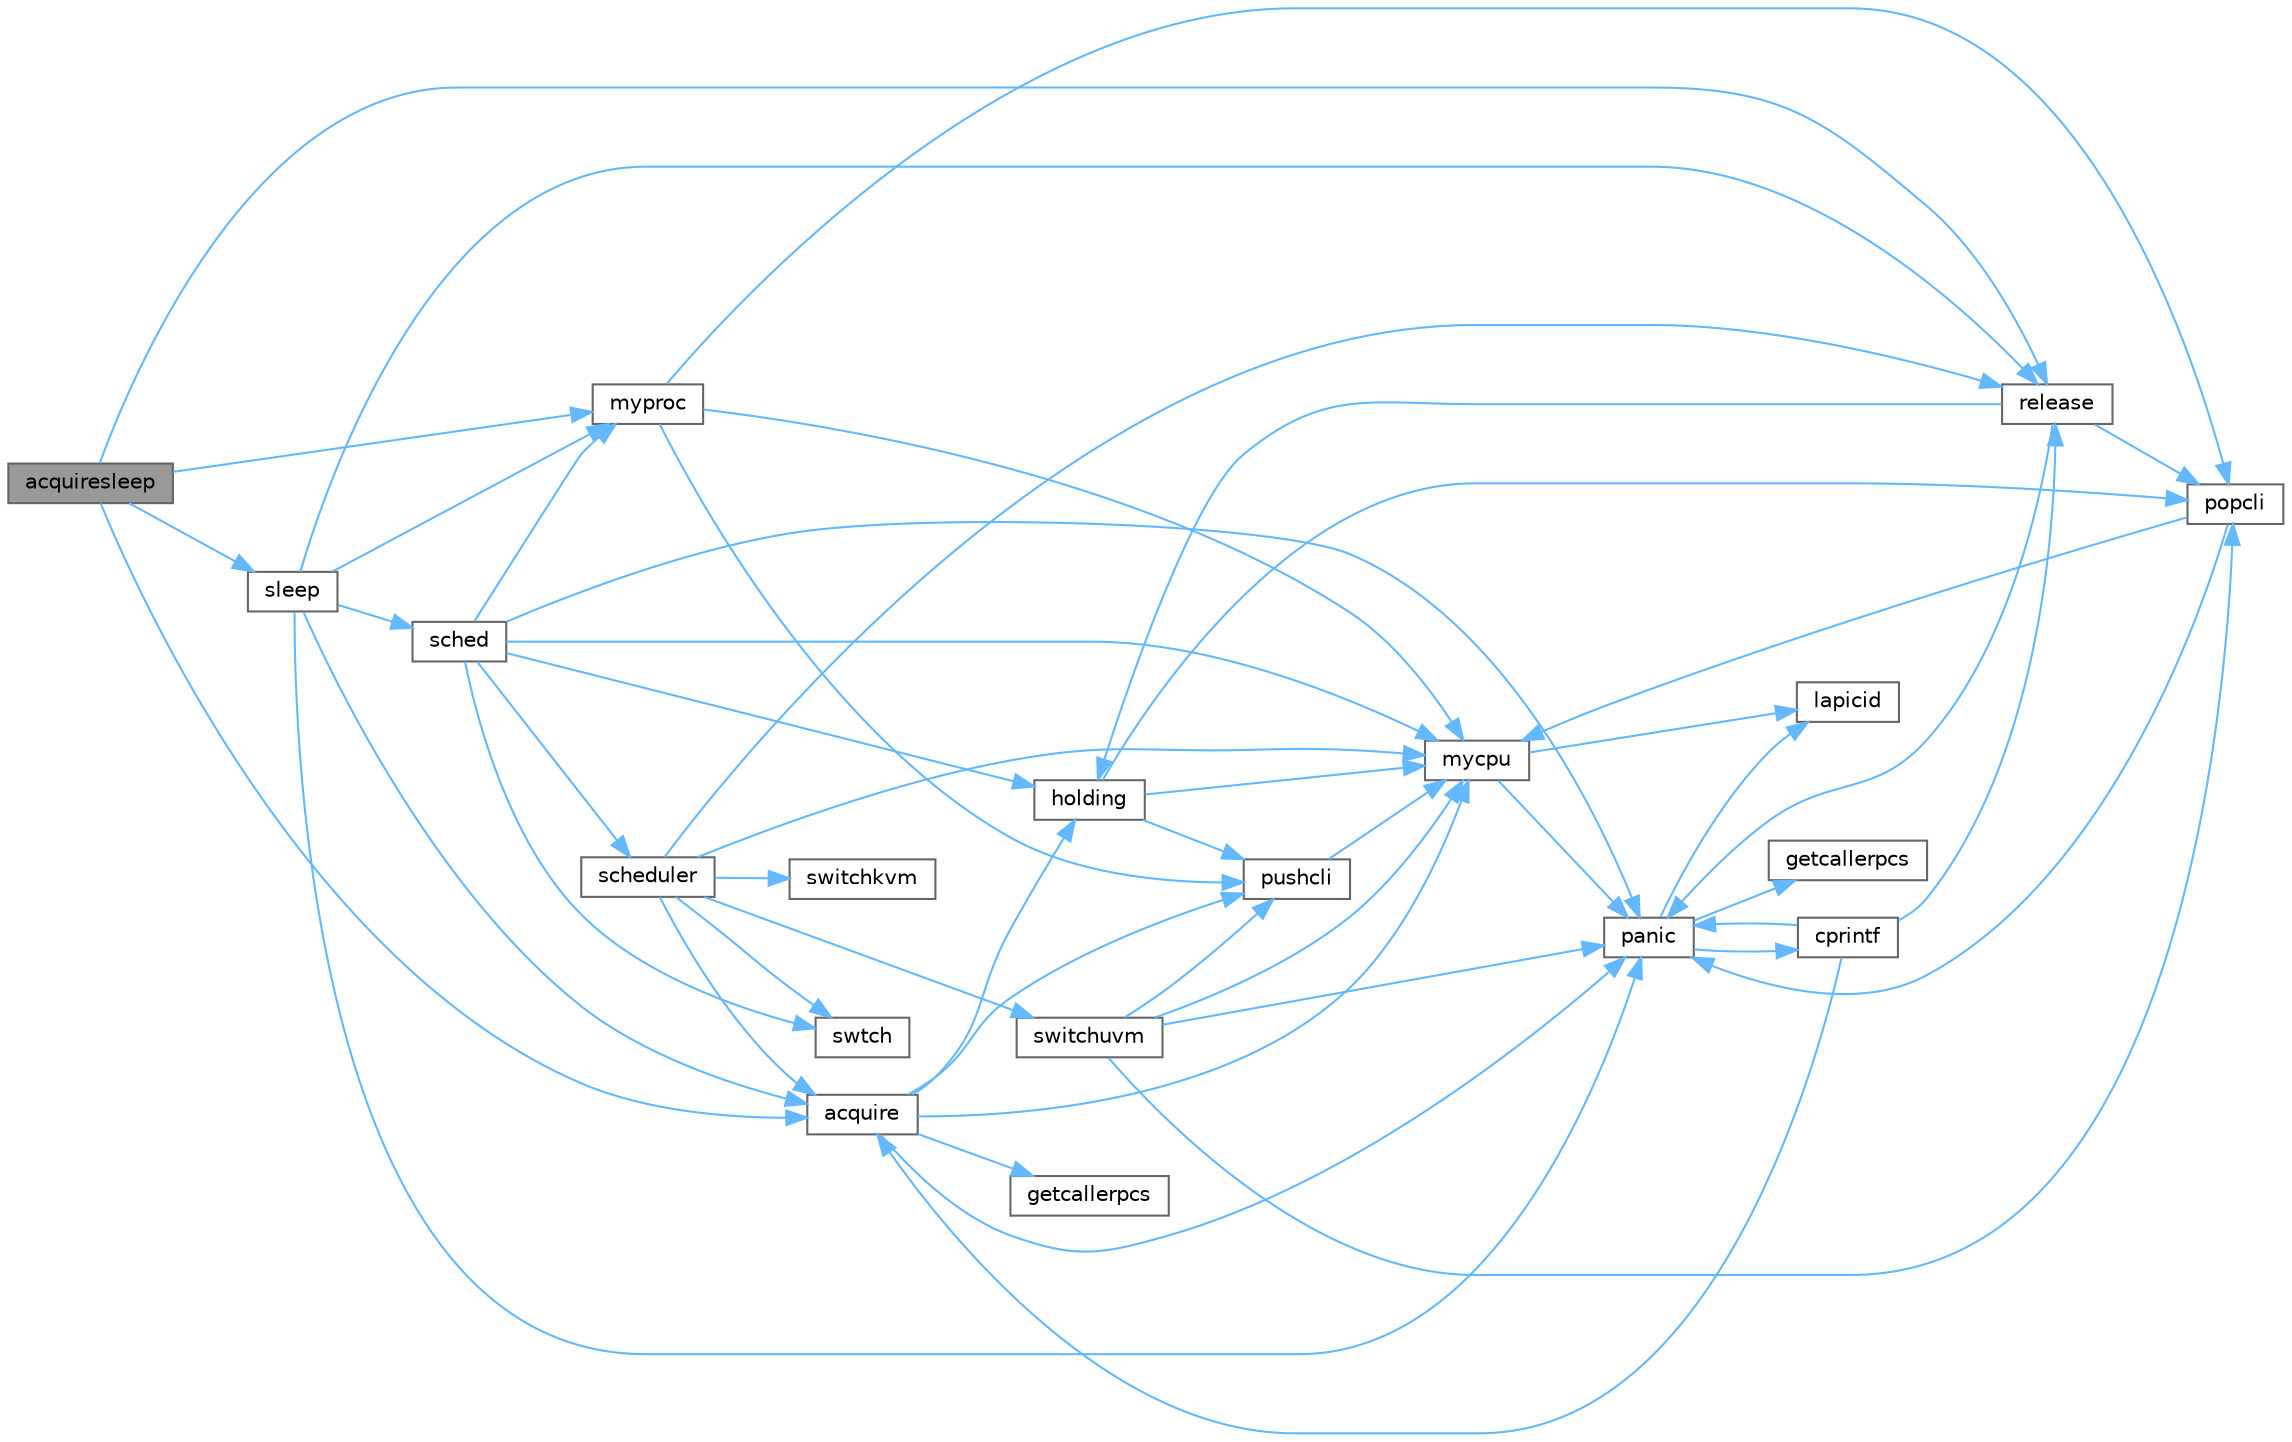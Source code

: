 digraph "acquiresleep"
{
 // LATEX_PDF_SIZE
  bgcolor="transparent";
  edge [fontname=Helvetica,fontsize=10,labelfontname=Helvetica,labelfontsize=10];
  node [fontname=Helvetica,fontsize=10,shape=box,height=0.2,width=0.4];
  rankdir="LR";
  Node1 [id="Node000001",label="acquiresleep",height=0.2,width=0.4,color="gray40", fillcolor="grey60", style="filled", fontcolor="black",tooltip=" "];
  Node1 -> Node2 [id="edge1_Node000001_Node000002",color="steelblue1",style="solid",tooltip=" "];
  Node2 [id="Node000002",label="acquire",height=0.2,width=0.4,color="grey40", fillcolor="white", style="filled",URL="$d3/d2d/spinlock_8c.html#aed377f16a085b00de3a4b32392adbdfb",tooltip=" "];
  Node2 -> Node3 [id="edge2_Node000002_Node000003",color="steelblue1",style="solid",tooltip=" "];
  Node3 [id="Node000003",label="getcallerpcs",height=0.2,width=0.4,color="grey40", fillcolor="white", style="filled",URL="$d3/d2d/spinlock_8c.html#a6ac35304ea80f01086b47edcc2328010",tooltip=" "];
  Node2 -> Node4 [id="edge3_Node000002_Node000004",color="steelblue1",style="solid",tooltip=" "];
  Node4 [id="Node000004",label="holding",height=0.2,width=0.4,color="grey40", fillcolor="white", style="filled",URL="$d3/d2d/spinlock_8c.html#aea48df3e5cfb903179ad3dc78ab502d9",tooltip=" "];
  Node4 -> Node5 [id="edge4_Node000004_Node000005",color="steelblue1",style="solid",tooltip=" "];
  Node5 [id="Node000005",label="mycpu",height=0.2,width=0.4,color="grey40", fillcolor="white", style="filled",URL="$d3/dda/proc_8c.html#ad427959ad025dabd8cd393b27ec39160",tooltip=" "];
  Node5 -> Node6 [id="edge5_Node000005_Node000006",color="steelblue1",style="solid",tooltip=" "];
  Node6 [id="Node000006",label="lapicid",height=0.2,width=0.4,color="grey40", fillcolor="white", style="filled",URL="$dc/df6/lapic_8c.html#a627f7996b64f99d885244a5102c85164",tooltip=" "];
  Node5 -> Node7 [id="edge6_Node000005_Node000007",color="steelblue1",style="solid",tooltip=" "];
  Node7 [id="Node000007",label="panic",height=0.2,width=0.4,color="grey40", fillcolor="white", style="filled",URL="$d0/d56/console_8c.html#a95c0aca5d6d7487933984f08b189917a",tooltip=" "];
  Node7 -> Node8 [id="edge7_Node000007_Node000008",color="steelblue1",style="solid",tooltip=" "];
  Node8 [id="Node000008",label="cprintf",height=0.2,width=0.4,color="grey40", fillcolor="white", style="filled",URL="$d0/d56/console_8c.html#a90f0742d846503e4ed1804f1df421ec6",tooltip=" "];
  Node8 -> Node2 [id="edge8_Node000008_Node000002",color="steelblue1",style="solid",tooltip=" "];
  Node8 -> Node7 [id="edge9_Node000008_Node000007",color="steelblue1",style="solid",tooltip=" "];
  Node8 -> Node9 [id="edge10_Node000008_Node000009",color="steelblue1",style="solid",tooltip=" "];
  Node9 [id="Node000009",label="release",height=0.2,width=0.4,color="grey40", fillcolor="white", style="filled",URL="$d3/d2d/spinlock_8c.html#a1cee376aa9a00e754bf5481cd5f3d97b",tooltip=" "];
  Node9 -> Node4 [id="edge11_Node000009_Node000004",color="steelblue1",style="solid",tooltip=" "];
  Node9 -> Node7 [id="edge12_Node000009_Node000007",color="steelblue1",style="solid",tooltip=" "];
  Node9 -> Node10 [id="edge13_Node000009_Node000010",color="steelblue1",style="solid",tooltip=" "];
  Node10 [id="Node000010",label="popcli",height=0.2,width=0.4,color="grey40", fillcolor="white", style="filled",URL="$d3/d2d/spinlock_8c.html#ae3424f669269fef400ce29c3aeb43fdb",tooltip=" "];
  Node10 -> Node5 [id="edge14_Node000010_Node000005",color="steelblue1",style="solid",tooltip=" "];
  Node10 -> Node7 [id="edge15_Node000010_Node000007",color="steelblue1",style="solid",tooltip=" "];
  Node7 -> Node11 [id="edge16_Node000007_Node000011",color="steelblue1",style="solid",tooltip=" "];
  Node11 [id="Node000011",label="getcallerpcs",height=0.2,width=0.4,color="grey40", fillcolor="white", style="filled",URL="$d5/d64/defs_8h.html#a4105de9e2969515d6c6c795c4386f69f",tooltip=" "];
  Node7 -> Node6 [id="edge17_Node000007_Node000006",color="steelblue1",style="solid",tooltip=" "];
  Node4 -> Node10 [id="edge18_Node000004_Node000010",color="steelblue1",style="solid",tooltip=" "];
  Node4 -> Node12 [id="edge19_Node000004_Node000012",color="steelblue1",style="solid",tooltip=" "];
  Node12 [id="Node000012",label="pushcli",height=0.2,width=0.4,color="grey40", fillcolor="white", style="filled",URL="$d3/d2d/spinlock_8c.html#a206b749d1b7768dadce61cbcde7e0f1c",tooltip=" "];
  Node12 -> Node5 [id="edge20_Node000012_Node000005",color="steelblue1",style="solid",tooltip=" "];
  Node2 -> Node5 [id="edge21_Node000002_Node000005",color="steelblue1",style="solid",tooltip=" "];
  Node2 -> Node7 [id="edge22_Node000002_Node000007",color="steelblue1",style="solid",tooltip=" "];
  Node2 -> Node12 [id="edge23_Node000002_Node000012",color="steelblue1",style="solid",tooltip=" "];
  Node1 -> Node13 [id="edge24_Node000001_Node000013",color="steelblue1",style="solid",tooltip=" "];
  Node13 [id="Node000013",label="myproc",height=0.2,width=0.4,color="grey40", fillcolor="white", style="filled",URL="$d3/dda/proc_8c.html#a41af0935f3989aae450cf8988cd9c3a9",tooltip=" "];
  Node13 -> Node5 [id="edge25_Node000013_Node000005",color="steelblue1",style="solid",tooltip=" "];
  Node13 -> Node10 [id="edge26_Node000013_Node000010",color="steelblue1",style="solid",tooltip=" "];
  Node13 -> Node12 [id="edge27_Node000013_Node000012",color="steelblue1",style="solid",tooltip=" "];
  Node1 -> Node9 [id="edge28_Node000001_Node000009",color="steelblue1",style="solid",tooltip=" "];
  Node1 -> Node14 [id="edge29_Node000001_Node000014",color="steelblue1",style="solid",tooltip=" "];
  Node14 [id="Node000014",label="sleep",height=0.2,width=0.4,color="grey40", fillcolor="white", style="filled",URL="$d3/dda/proc_8c.html#ae70cc0370342e46f6db3bec367232457",tooltip=" "];
  Node14 -> Node2 [id="edge30_Node000014_Node000002",color="steelblue1",style="solid",tooltip=" "];
  Node14 -> Node13 [id="edge31_Node000014_Node000013",color="steelblue1",style="solid",tooltip=" "];
  Node14 -> Node7 [id="edge32_Node000014_Node000007",color="steelblue1",style="solid",tooltip=" "];
  Node14 -> Node9 [id="edge33_Node000014_Node000009",color="steelblue1",style="solid",tooltip=" "];
  Node14 -> Node15 [id="edge34_Node000014_Node000015",color="steelblue1",style="solid",tooltip=" "];
  Node15 [id="Node000015",label="sched",height=0.2,width=0.4,color="grey40", fillcolor="white", style="filled",URL="$d3/dda/proc_8c.html#ad788da91743c333b5bed7c4a0dd12365",tooltip=" "];
  Node15 -> Node4 [id="edge35_Node000015_Node000004",color="steelblue1",style="solid",tooltip=" "];
  Node15 -> Node5 [id="edge36_Node000015_Node000005",color="steelblue1",style="solid",tooltip=" "];
  Node15 -> Node13 [id="edge37_Node000015_Node000013",color="steelblue1",style="solid",tooltip=" "];
  Node15 -> Node7 [id="edge38_Node000015_Node000007",color="steelblue1",style="solid",tooltip=" "];
  Node15 -> Node16 [id="edge39_Node000015_Node000016",color="steelblue1",style="solid",tooltip=" "];
  Node16 [id="Node000016",label="scheduler",height=0.2,width=0.4,color="grey40", fillcolor="white", style="filled",URL="$d3/dda/proc_8c.html#a9fa00b0be5d3c4781048861e2506eb63",tooltip=" "];
  Node16 -> Node2 [id="edge40_Node000016_Node000002",color="steelblue1",style="solid",tooltip=" "];
  Node16 -> Node5 [id="edge41_Node000016_Node000005",color="steelblue1",style="solid",tooltip=" "];
  Node16 -> Node9 [id="edge42_Node000016_Node000009",color="steelblue1",style="solid",tooltip=" "];
  Node16 -> Node17 [id="edge43_Node000016_Node000017",color="steelblue1",style="solid",tooltip=" "];
  Node17 [id="Node000017",label="switchkvm",height=0.2,width=0.4,color="grey40", fillcolor="white", style="filled",URL="$de/de9/vm_8c.html#a02ca0670bc1fe12e38453082631ff360",tooltip=" "];
  Node16 -> Node18 [id="edge44_Node000016_Node000018",color="steelblue1",style="solid",tooltip=" "];
  Node18 [id="Node000018",label="switchuvm",height=0.2,width=0.4,color="grey40", fillcolor="white", style="filled",URL="$de/de9/vm_8c.html#a87c90f0ab2a1b11c2b55f4e483bb8493",tooltip=" "];
  Node18 -> Node5 [id="edge45_Node000018_Node000005",color="steelblue1",style="solid",tooltip=" "];
  Node18 -> Node7 [id="edge46_Node000018_Node000007",color="steelblue1",style="solid",tooltip=" "];
  Node18 -> Node10 [id="edge47_Node000018_Node000010",color="steelblue1",style="solid",tooltip=" "];
  Node18 -> Node12 [id="edge48_Node000018_Node000012",color="steelblue1",style="solid",tooltip=" "];
  Node16 -> Node19 [id="edge49_Node000016_Node000019",color="steelblue1",style="solid",tooltip=" "];
  Node19 [id="Node000019",label="swtch",height=0.2,width=0.4,color="grey40", fillcolor="white", style="filled",URL="$d5/d64/defs_8h.html#a1d9e7047d3dfb57809a2541d8387705e",tooltip=" "];
  Node15 -> Node19 [id="edge50_Node000015_Node000019",color="steelblue1",style="solid",tooltip=" "];
}

